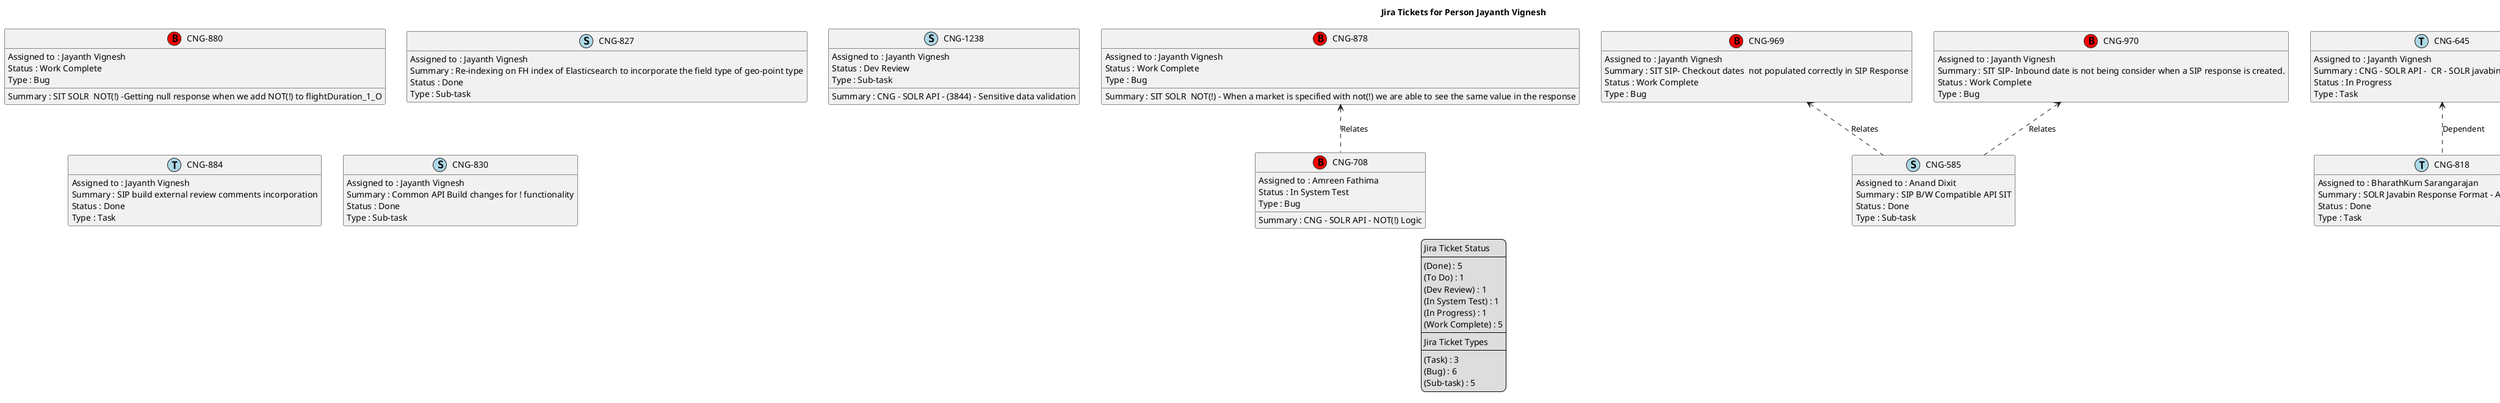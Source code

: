 @startuml
'https://plantuml.com/class-diagram

' GENERATE CLASS DIAGRAM ===========
' Generated at    : Fri May 03 10:09:58 CEST 2024

title Jira Tickets for Person Jayanth Vignesh
hide empty members

legend
Jira Ticket Status
----
(Done) : 5
(To Do) : 1
(Dev Review) : 1
(In System Test) : 1
(In Progress) : 1
(Work Complete) : 5
----
Jira Ticket Types
----
(Task) : 3
(Bug) : 6
(Sub-task) : 5
end legend


' Tickets =======
class "CNG-880" << (B,red) >> {
  Assigned to : Jayanth Vignesh
  Summary : SIT SOLR  NOT(!) -Getting null response when we add NOT(!) to flightDuration_1_O
  Status : Work Complete
  Type : Bug
}

class "CNG-878" << (B,red) >> {
  Assigned to : Jayanth Vignesh
  Summary : SIT SOLR  NOT(!) - When a market is specified with not(!) we are able to see the same value in the response
  Status : Work Complete
  Type : Bug
}

class "CNG-969" << (B,red) >> {
  Assigned to : Jayanth Vignesh
  Summary : SIT SIP- Checkout dates  not populated correctly in SIP Response
  Status : Work Complete
  Type : Bug
}

class "CNG-827" << (S,lightblue) >> {
  Assigned to : Jayanth Vignesh
  Summary : Re-indexing on FH index of Elasticsearch to incorporate the field type of geo-point type
  Status : Done
  Type : Sub-task
}

class "CNG-708" << (B,red) >> {
  Assigned to : Amreen Fathima
  Summary : CNG - SOLR API - NOT(!) Logic
  Status : In System Test
  Type : Bug
}

class "CNG-818" << (T,lightblue) >> {
  Assigned to : BharathKum Sarangarajan
  Summary : SOLR Javabin Response Format - Analysis & Design
  Status : Done
  Type : Task
}

class "CNG-970" << (B,red) >> {
  Assigned to : Jayanth Vignesh
  Summary : SIT SIP- Inbound date is not being consider when a SIP response is created.
  Status : Work Complete
  Type : Bug
}

class "CNG-585" << (S,lightblue) >> {
  Assigned to : Anand Dixit
  Summary : SIP B/W Compatible API SIT
  Status : Done
  Type : Sub-task
}

class "CNG-1238" << (S,lightblue) >> {
  Assigned to : Jayanth Vignesh
  Summary : CNG - SOLR API - (3844) - Sensitive data validation
  Status : Dev Review
  Type : Sub-task
}

class "CNG-884" << (T,lightblue) >> {
  Assigned to : Jayanth Vignesh
  Summary : SIP build external review comments incorporation 
  Status : Done
  Type : Task
}

class "CNG-861" << (B,red) >> {
  Assigned to : Jayanth Vignesh
  Summary : SIT-bahpricefeed and query default wt is json for old while xml for new
  Status : Work Complete
  Type : Bug
}

class "CNG-830" << (S,lightblue) >> {
  Assigned to : Jayanth Vignesh
  Summary : Common API Build changes for ! functionality
  Status : Done
  Type : Sub-task
}

class "CNG-558" << (S,lightblue) >> {
  Summary : Solr API - SIT
  Status : To Do
  Type : Sub-task
}

class "CNG-645" << (T,lightblue) >> {
  Assigned to : Jayanth Vignesh
  Summary : CNG - SOLR API -  CR - SOLR javabin response format 
  Status : In Progress
  Type : Task
}



' Links =======
"CNG-970" <.. "CNG-585" : Relates
"CNG-969" <.. "CNG-585" : Relates
"CNG-878" <.. "CNG-708" : Relates
"CNG-645" <.. "CNG-818" : Dependent
"CNG-861" <.. "CNG-558" : Relates


@enduml
